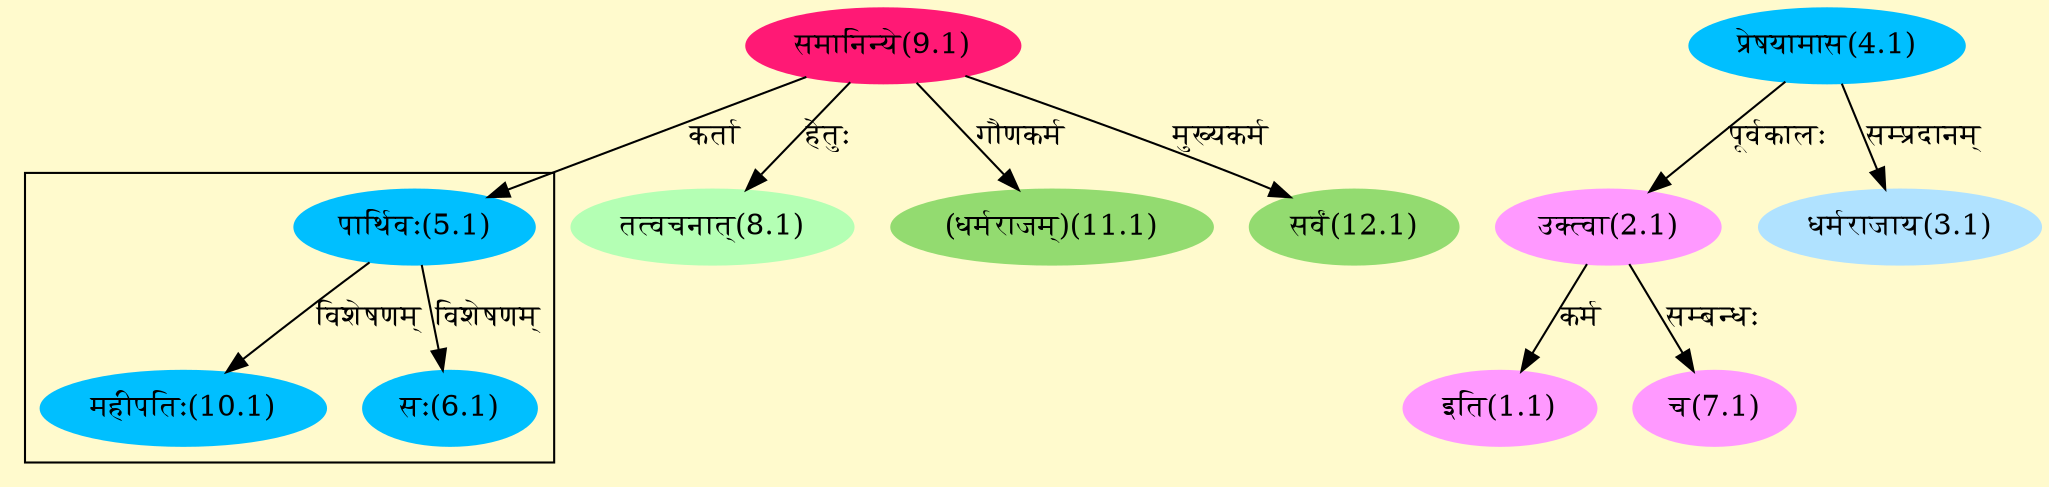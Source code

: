 digraph G{
rankdir=BT;
 compound=true;
 bgcolor="lemonchiffon1";

subgraph cluster_1{
Node6_1 [style=filled, color="#00BFFF" label = "सः(6.1)"]
Node5_1 [style=filled, color="#00BFFF" label = "पार्थिवः(5.1)"]
Node10_1 [style=filled, color="#00BFFF" label = "महीपतिः(10.1)"]

}
Node1_1 [style=filled, color="#FF99FF" label = "इति(1.1)"]
Node2_1 [style=filled, color="#FF99FF" label = "उक्त्वा(2.1)"]
Node4_1 [style=filled, color="#00BFFF" label = "प्रेषयामास(4.1)"]
Node3_1 [style=filled, color="#B0E2FF" label = "धर्मराजाय(3.1)"]
Node5_1 [style=filled, color="#00BFFF" label = "पार्थिवः(5.1)"]
Node9_1 [style=filled, color="#FF1975" label = "समानिन्ये(9.1)"]
Node7_1 [style=filled, color="#FF99FF" label = "च(7.1)"]
Node8_1 [style=filled, color="#B4FFB4" label = "तत्वचनात्(8.1)"]
Node11_1 [style=filled, color="#93DB70" label = "(धर्मराजम्)(11.1)"]
Node12_1 [style=filled, color="#93DB70" label = "सर्वं(12.1)"]
/* Start of Relations section */

Node1_1 -> Node2_1 [  label="कर्म"  dir="back" ]
Node2_1 -> Node4_1 [  label="पूर्वकालः"  dir="back" ]
Node3_1 -> Node4_1 [  label="सम्प्रदानम्"  dir="back" ]
Node5_1 -> Node9_1 [  label="कर्ता"  dir="back" ]
Node6_1 -> Node5_1 [  label="विशेषणम्"  dir="back" ]
Node7_1 -> Node2_1 [  label="सम्बन्धः"  dir="back" ]
Node8_1 -> Node9_1 [  label="हेतुः"  dir="back" ]
Node10_1 -> Node5_1 [  label="विशेषणम्"  dir="back" ]
Node11_1 -> Node9_1 [  label="गौणकर्म"  dir="back" ]
Node12_1 -> Node9_1 [  label="मुख्यकर्म"  dir="back" ]
}
